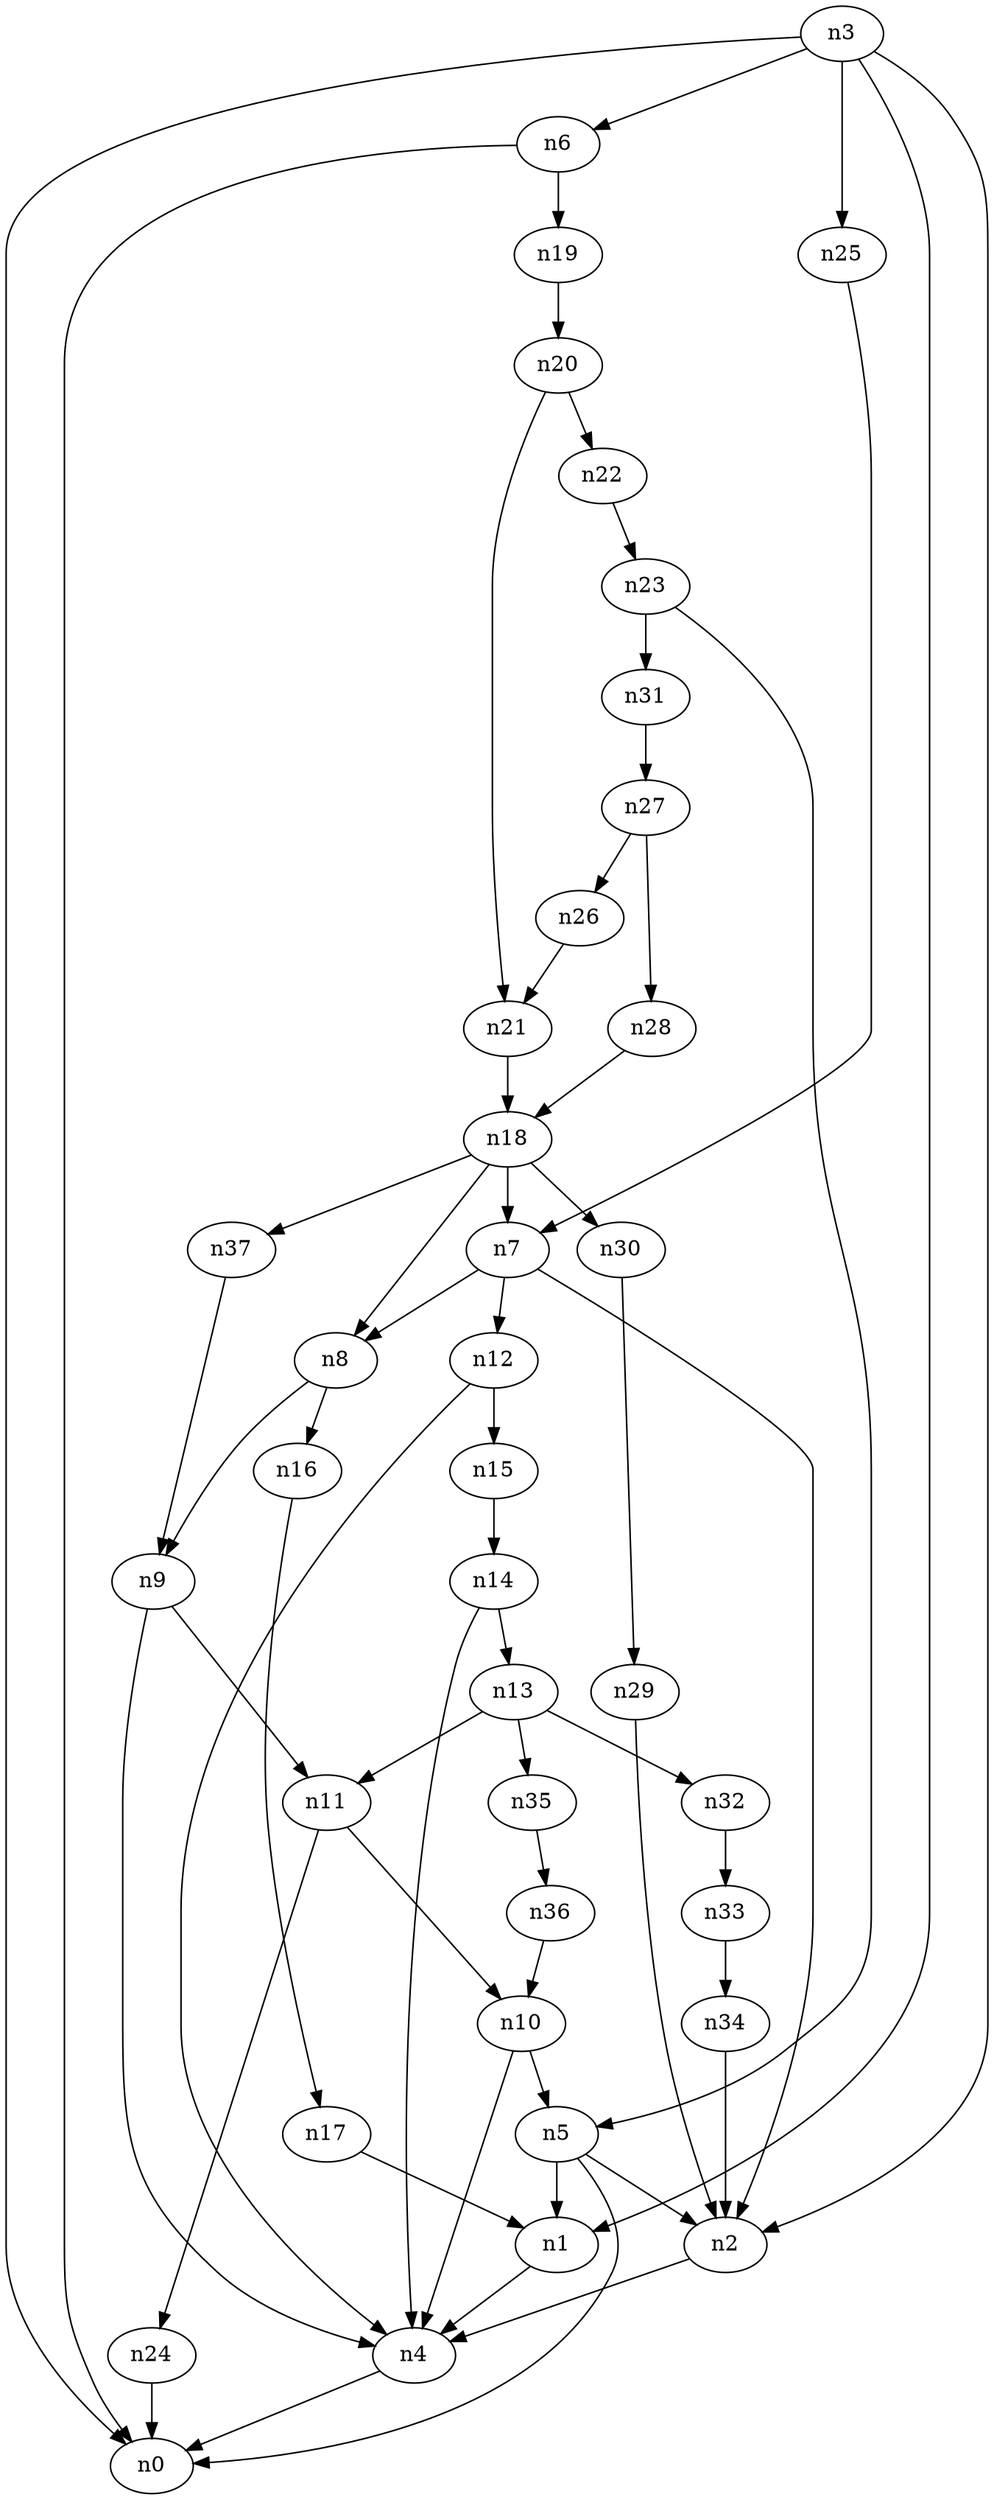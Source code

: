 digraph G {
	n1 -> n4	 [_graphml_id=e4];
	n2 -> n4	 [_graphml_id=e7];
	n3 -> n0	 [_graphml_id=e0];
	n3 -> n1	 [_graphml_id=e3];
	n3 -> n2	 [_graphml_id=e6];
	n3 -> n6	 [_graphml_id=e9];
	n3 -> n25	 [_graphml_id=e41];
	n4 -> n0	 [_graphml_id=e1];
	n5 -> n0	 [_graphml_id=e2];
	n5 -> n1	 [_graphml_id=e5];
	n5 -> n2	 [_graphml_id=e8];
	n6 -> n0	 [_graphml_id=e10];
	n6 -> n19	 [_graphml_id=e31];
	n7 -> n2	 [_graphml_id=e11];
	n7 -> n8	 [_graphml_id=e12];
	n7 -> n12	 [_graphml_id=e18];
	n8 -> n9	 [_graphml_id=e13];
	n8 -> n16	 [_graphml_id=e25];
	n9 -> n4	 [_graphml_id=e14];
	n9 -> n11	 [_graphml_id=e17];
	n10 -> n4	 [_graphml_id=e15];
	n10 -> n5	 [_graphml_id=e20];
	n11 -> n10	 [_graphml_id=e16];
	n11 -> n24	 [_graphml_id=e38];
	n12 -> n4	 [_graphml_id=e19];
	n12 -> n15	 [_graphml_id=e24];
	n13 -> n11	 [_graphml_id=e21];
	n13 -> n32	 [_graphml_id=e51];
	n13 -> n35	 [_graphml_id=e55];
	n14 -> n4	 [_graphml_id=e30];
	n14 -> n13	 [_graphml_id=e22];
	n15 -> n14	 [_graphml_id=e23];
	n16 -> n17	 [_graphml_id=e26];
	n17 -> n1	 [_graphml_id=e27];
	n18 -> n7	 [_graphml_id=e28];
	n18 -> n8	 [_graphml_id=e29];
	n18 -> n30	 [_graphml_id=e48];
	n18 -> n37	 [_graphml_id=e58];
	n19 -> n20	 [_graphml_id=e32];
	n20 -> n21	 [_graphml_id=e33];
	n20 -> n22	 [_graphml_id=e35];
	n21 -> n18	 [_graphml_id=e34];
	n22 -> n23	 [_graphml_id=e36];
	n23 -> n5	 [_graphml_id=e37];
	n23 -> n31	 [_graphml_id=e49];
	n24 -> n0	 [_graphml_id=e39];
	n25 -> n7	 [_graphml_id=e40];
	n26 -> n21	 [_graphml_id=e42];
	n27 -> n26	 [_graphml_id=e43];
	n27 -> n28	 [_graphml_id=e44];
	n28 -> n18	 [_graphml_id=e45];
	n29 -> n2	 [_graphml_id=e46];
	n30 -> n29	 [_graphml_id=e47];
	n31 -> n27	 [_graphml_id=e50];
	n32 -> n33	 [_graphml_id=e52];
	n33 -> n34	 [_graphml_id=e53];
	n34 -> n2	 [_graphml_id=e54];
	n35 -> n36	 [_graphml_id=e56];
	n36 -> n10	 [_graphml_id=e57];
	n37 -> n9	 [_graphml_id=e59];
}
